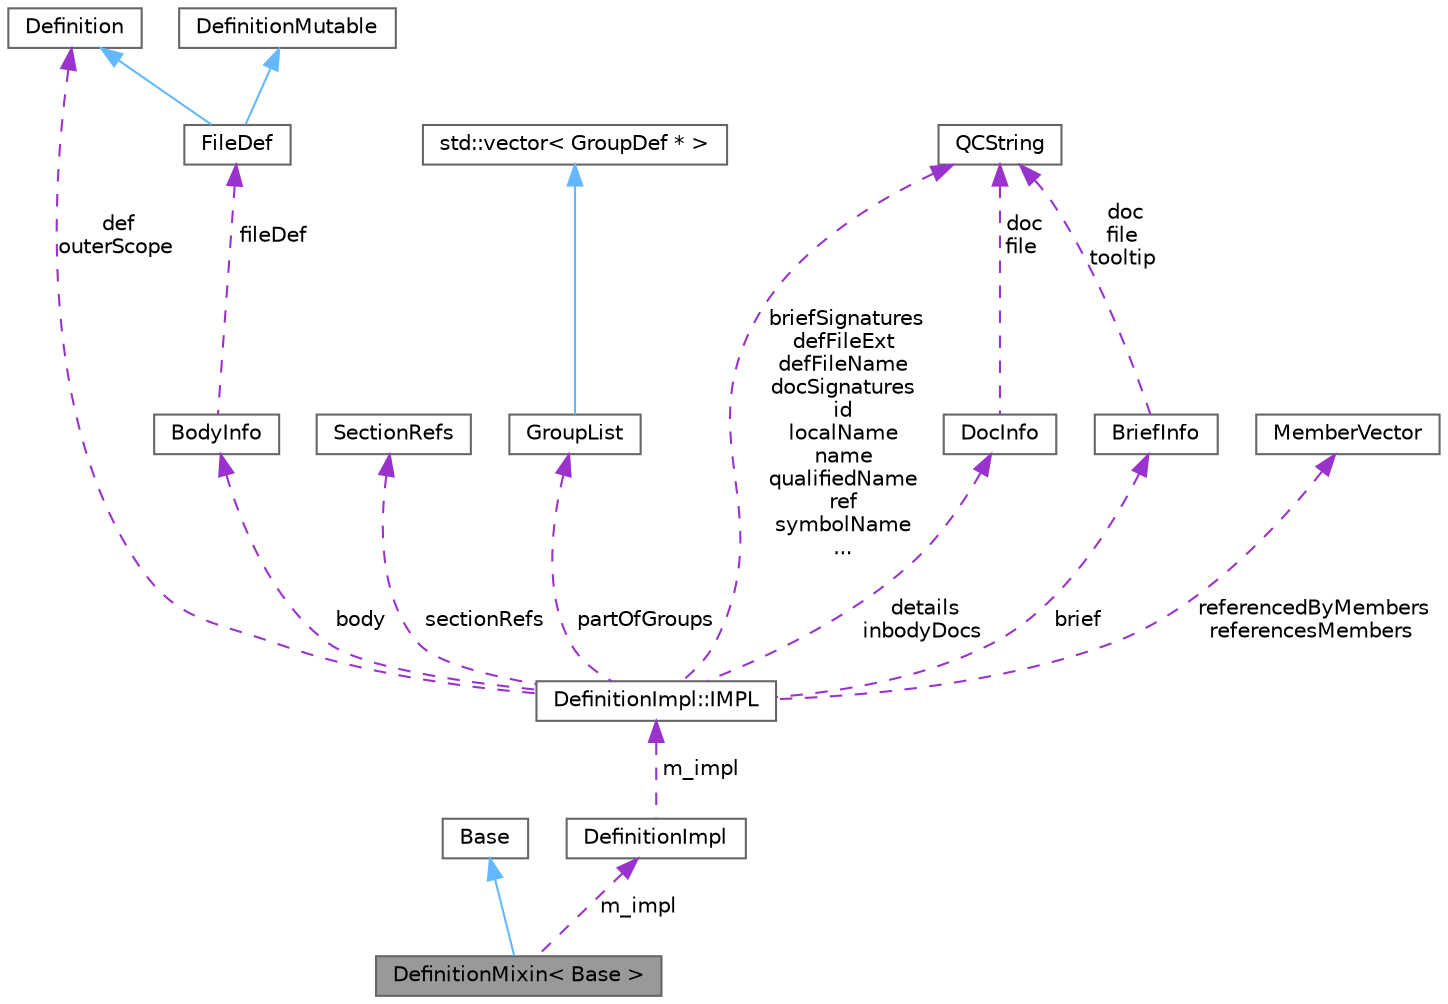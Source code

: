 digraph "DefinitionMixin&lt; Base &gt;"
{
 // INTERACTIVE_SVG=YES
 // LATEX_PDF_SIZE
  bgcolor="transparent";
  edge [fontname=Helvetica,fontsize=10,labelfontname=Helvetica,labelfontsize=10];
  node [fontname=Helvetica,fontsize=10,shape=box,height=0.2,width=0.4];
  Node1 [label="DefinitionMixin\< Base \>",height=0.2,width=0.4,color="gray40", fillcolor="grey60", style="filled", fontcolor="black",tooltip=" "];
  Node2 -> Node1 [dir="back",color="steelblue1",style="solid"];
  Node2 [label="Base",height=0.2,width=0.4,color="gray40", fillcolor="white", style="filled",tooltip=" "];
  Node3 -> Node1 [dir="back",color="darkorchid3",style="dashed",label=" m_impl" ];
  Node3 [label="DefinitionImpl",height=0.2,width=0.4,color="gray40", fillcolor="white", style="filled",URL="$d3/ddf/class_definition_impl.html",tooltip=" "];
  Node4 -> Node3 [dir="back",color="darkorchid3",style="dashed",label=" m_impl" ];
  Node4 [label="DefinitionImpl::IMPL",height=0.2,width=0.4,color="gray40", fillcolor="white", style="filled",URL="$dd/d50/class_definition_impl_1_1_i_m_p_l.html",tooltip="Private data associated with a Symbol DefinitionImpl object."];
  Node5 -> Node4 [dir="back",color="darkorchid3",style="dashed",label=" def\nouterScope" ];
  Node5 [label="Definition",height=0.2,width=0.4,color="gray40", fillcolor="white", style="filled",URL="$d5/dcc/class_definition.html",tooltip="The common base class of all entity definitions found in the sources."];
  Node6 -> Node4 [dir="back",color="darkorchid3",style="dashed",label=" sectionRefs" ];
  Node6 [label="SectionRefs",height=0.2,width=0.4,color="gray40", fillcolor="white", style="filled",URL="$d1/df9/class_section_refs.html",tooltip="class that represents a list of constant references to sections."];
  Node7 -> Node4 [dir="back",color="darkorchid3",style="dashed",label=" partOfGroups" ];
  Node7 [label="GroupList",height=0.2,width=0.4,color="gray40", fillcolor="white", style="filled",URL="$d3/d3b/class_group_list.html",tooltip=" "];
  Node8 -> Node7 [dir="back",color="steelblue1",style="solid"];
  Node8 [label="std::vector\< GroupDef * \>",height=0.2,width=0.4,color="gray40", fillcolor="white", style="filled",tooltip=" "];
  Node9 -> Node4 [dir="back",color="darkorchid3",style="dashed",label=" details\ninbodyDocs" ];
  Node9 [label="DocInfo",height=0.2,width=0.4,color="gray40", fillcolor="white", style="filled",URL="$d7/dd5/struct_doc_info.html",tooltip="Data associated with a detailed description."];
  Node10 -> Node9 [dir="back",color="darkorchid3",style="dashed",label=" doc\nfile" ];
  Node10 [label="QCString",height=0.2,width=0.4,color="gray40", fillcolor="white", style="filled",URL="$d9/d45/class_q_c_string.html",tooltip="This is an alternative implementation of QCString."];
  Node11 -> Node4 [dir="back",color="darkorchid3",style="dashed",label=" brief" ];
  Node11 [label="BriefInfo",height=0.2,width=0.4,color="gray40", fillcolor="white", style="filled",URL="$d0/da7/struct_brief_info.html",tooltip="Data associated with a brief description."];
  Node10 -> Node11 [dir="back",color="darkorchid3",style="dashed",label=" doc\nfile\ntooltip" ];
  Node12 -> Node4 [dir="back",color="darkorchid3",style="dashed",label=" body" ];
  Node12 [label="BodyInfo",height=0.2,width=0.4,color="gray40", fillcolor="white", style="filled",URL="$db/dab/struct_body_info.html",tooltip="Data associated with description found in the body."];
  Node13 -> Node12 [dir="back",color="darkorchid3",style="dashed",label=" fileDef" ];
  Node13 [label="FileDef",height=0.2,width=0.4,color="gray40", fillcolor="white", style="filled",URL="$de/db0/class_file_def.html",tooltip="A model of a file symbol."];
  Node14 -> Node13 [dir="back",color="steelblue1",style="solid"];
  Node14 [label="DefinitionMutable",height=0.2,width=0.4,color="gray40", fillcolor="white", style="filled",URL="$d0/d46/class_definition_mutable.html",tooltip=" "];
  Node5 -> Node13 [dir="back",color="steelblue1",style="solid"];
  Node10 -> Node4 [dir="back",color="darkorchid3",style="dashed",label=" briefSignatures\ndefFileExt\ndefFileName\ndocSignatures\nid\nlocalName\nname\nqualifiedName\nref\nsymbolName\n..." ];
  Node15 -> Node4 [dir="back",color="darkorchid3",style="dashed",label=" referencedByMembers\nreferencesMembers" ];
  Node15 [label="MemberVector",height=0.2,width=0.4,color="gray40", fillcolor="white", style="filled",URL="$d1/d7d/class_member_vector.html",tooltip="A vector of MemberDef object."];
}
